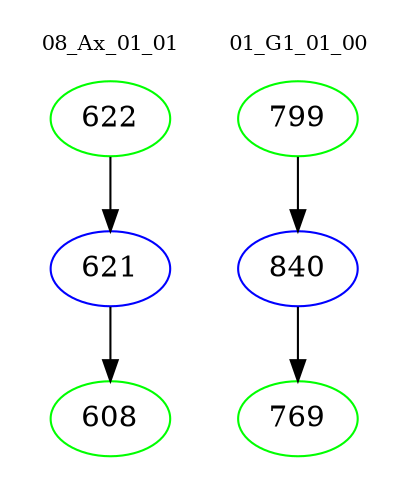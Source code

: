 digraph{
subgraph cluster_0 {
color = white
label = "08_Ax_01_01";
fontsize=10;
T0_622 [label="622", color="green"]
T0_622 -> T0_621 [color="black"]
T0_621 [label="621", color="blue"]
T0_621 -> T0_608 [color="black"]
T0_608 [label="608", color="green"]
}
subgraph cluster_1 {
color = white
label = "01_G1_01_00";
fontsize=10;
T1_799 [label="799", color="green"]
T1_799 -> T1_840 [color="black"]
T1_840 [label="840", color="blue"]
T1_840 -> T1_769 [color="black"]
T1_769 [label="769", color="green"]
}
}
